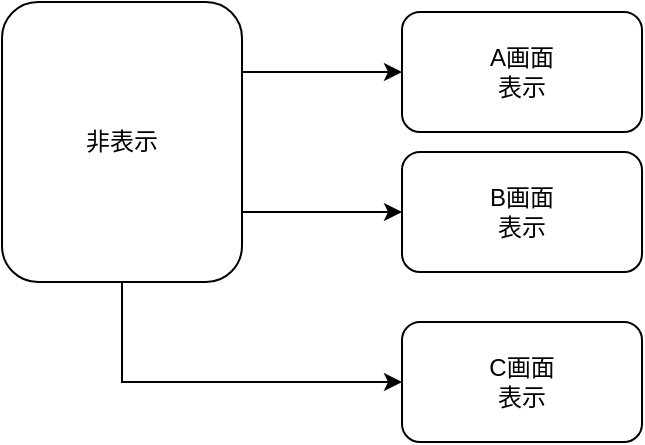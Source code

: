 <mxfile version="24.7.14">
  <diagram name="ページ1" id="i7uMnIg1qSyaQqQBlLaK">
    <mxGraphModel dx="1042" dy="567" grid="1" gridSize="10" guides="1" tooltips="1" connect="1" arrows="1" fold="1" page="1" pageScale="1" pageWidth="827" pageHeight="1169" math="0" shadow="0">
      <root>
        <mxCell id="0" />
        <mxCell id="1" parent="0" />
        <mxCell id="z5mBts0z8LkfcXxQW7RD-8" style="edgeStyle=orthogonalEdgeStyle;rounded=0;orthogonalLoop=1;jettySize=auto;html=1;exitX=1;exitY=0.25;exitDx=0;exitDy=0;entryX=0;entryY=0.5;entryDx=0;entryDy=0;" parent="1" source="z5mBts0z8LkfcXxQW7RD-2" target="z5mBts0z8LkfcXxQW7RD-3" edge="1">
          <mxGeometry relative="1" as="geometry" />
        </mxCell>
        <mxCell id="z5mBts0z8LkfcXxQW7RD-9" style="edgeStyle=orthogonalEdgeStyle;rounded=0;orthogonalLoop=1;jettySize=auto;html=1;exitX=1;exitY=0.75;exitDx=0;exitDy=0;entryX=0;entryY=0.5;entryDx=0;entryDy=0;" parent="1" source="z5mBts0z8LkfcXxQW7RD-2" target="z5mBts0z8LkfcXxQW7RD-4" edge="1">
          <mxGeometry relative="1" as="geometry" />
        </mxCell>
        <mxCell id="6bEu5KR3_NQVinYE6fnb-2" style="edgeStyle=orthogonalEdgeStyle;rounded=0;orthogonalLoop=1;jettySize=auto;html=1;exitX=0.5;exitY=1;exitDx=0;exitDy=0;entryX=0;entryY=0.5;entryDx=0;entryDy=0;" edge="1" parent="1" source="z5mBts0z8LkfcXxQW7RD-2" target="6bEu5KR3_NQVinYE6fnb-1">
          <mxGeometry relative="1" as="geometry" />
        </mxCell>
        <mxCell id="z5mBts0z8LkfcXxQW7RD-2" value="非表示" style="rounded=1;whiteSpace=wrap;html=1;" parent="1" vertex="1">
          <mxGeometry x="180" y="210" width="120" height="140" as="geometry" />
        </mxCell>
        <mxCell id="z5mBts0z8LkfcXxQW7RD-3" value="&lt;div&gt;A画面&lt;/div&gt;表示" style="rounded=1;whiteSpace=wrap;html=1;" parent="1" vertex="1">
          <mxGeometry x="380" y="215" width="120" height="60" as="geometry" />
        </mxCell>
        <mxCell id="z5mBts0z8LkfcXxQW7RD-4" value="&lt;div&gt;B画面&lt;/div&gt;表示" style="rounded=1;whiteSpace=wrap;html=1;" parent="1" vertex="1">
          <mxGeometry x="380" y="285" width="120" height="60" as="geometry" />
        </mxCell>
        <mxCell id="6bEu5KR3_NQVinYE6fnb-1" value="&lt;div&gt;C画面&lt;/div&gt;表示" style="rounded=1;whiteSpace=wrap;html=1;" vertex="1" parent="1">
          <mxGeometry x="380" y="370" width="120" height="60" as="geometry" />
        </mxCell>
      </root>
    </mxGraphModel>
  </diagram>
</mxfile>
